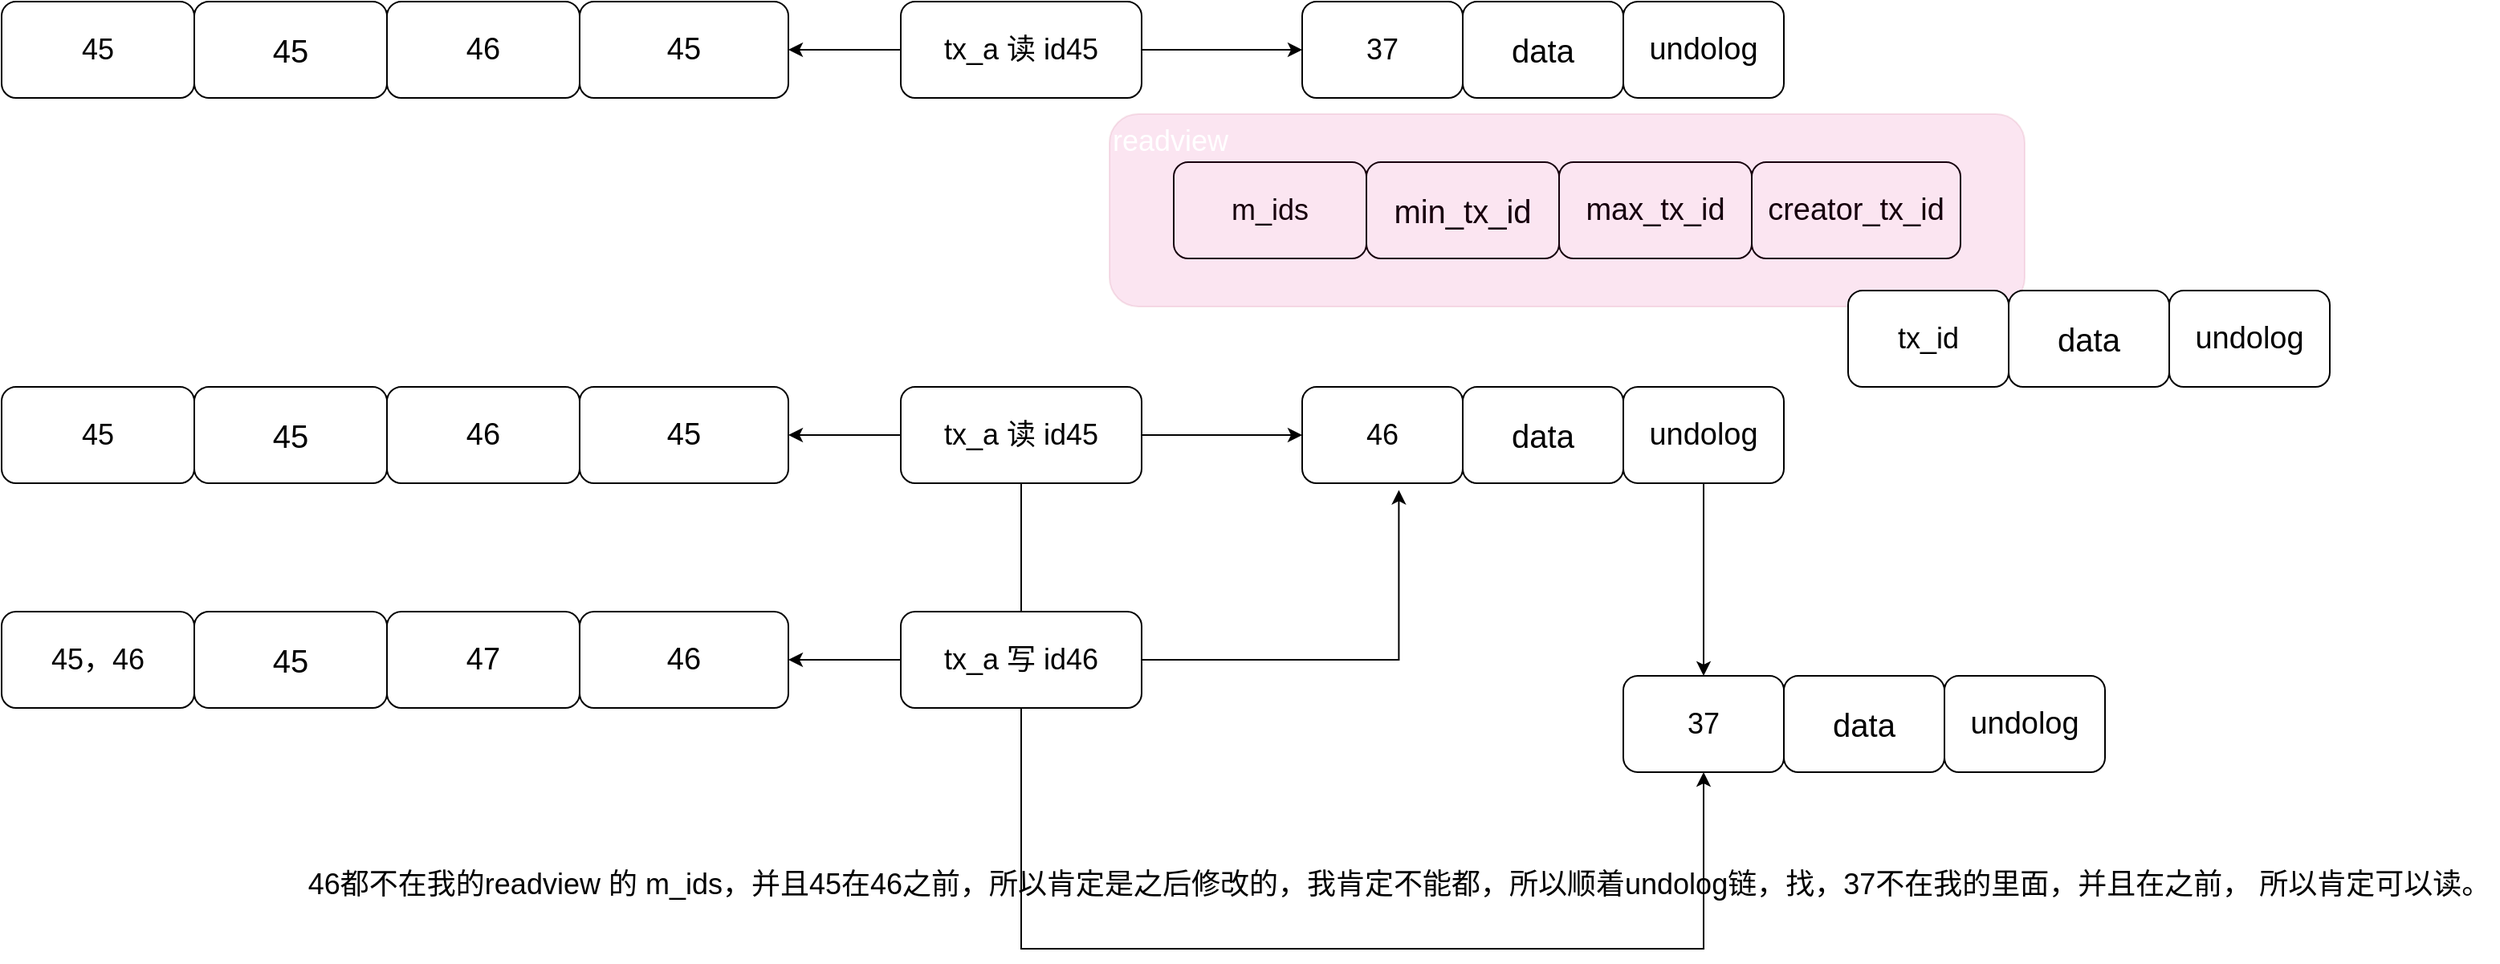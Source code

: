 <mxfile version="14.2.4" type="embed">
    <diagram id="A9o6Iy7a7-UDnX6YxSRD" name="Page-1">
        <mxGraphModel dx="2159" dy="2229" grid="1" gridSize="10" guides="1" tooltips="1" connect="1" arrows="1" fold="1" page="1" pageScale="1" pageWidth="1169" pageHeight="1654" math="0" shadow="0">
            <root>
                <mxCell id="0"/>
                <mxCell id="1" parent="0"/>
                <mxCell id="2" value="46" style="rounded=1;whiteSpace=wrap;html=1;fontSize=18;" vertex="1" parent="1">
                    <mxGeometry x="420" y="200" width="100" height="60" as="geometry"/>
                </mxCell>
                <mxCell id="3" value="data" style="rounded=1;whiteSpace=wrap;html=1;fontSize=20;" vertex="1" parent="1">
                    <mxGeometry x="520" y="200" width="100" height="60" as="geometry"/>
                </mxCell>
                <mxCell id="27" style="edgeStyle=orthogonalEdgeStyle;rounded=0;orthogonalLoop=1;jettySize=auto;html=1;fontSize=18;" edge="1" parent="1" source="4">
                    <mxGeometry relative="1" as="geometry">
                        <mxPoint x="670" y="380" as="targetPoint"/>
                    </mxGeometry>
                </mxCell>
                <mxCell id="4" value="undolog" style="rounded=1;whiteSpace=wrap;html=1;fontSize=19;" vertex="1" parent="1">
                    <mxGeometry x="620" y="200" width="100" height="60" as="geometry"/>
                </mxCell>
                <mxCell id="6" value="m_ids" style="rounded=1;whiteSpace=wrap;html=1;fontSize=18;" vertex="1" parent="1">
                    <mxGeometry x="340" y="60" width="120" height="60" as="geometry"/>
                </mxCell>
                <mxCell id="7" value="min_tx_id" style="rounded=1;whiteSpace=wrap;html=1;fontSize=20;" vertex="1" parent="1">
                    <mxGeometry x="460" y="60" width="120" height="60" as="geometry"/>
                </mxCell>
                <mxCell id="8" value="max_tx_id" style="rounded=1;whiteSpace=wrap;html=1;fontSize=19;" vertex="1" parent="1">
                    <mxGeometry x="580" y="60" width="120" height="60" as="geometry"/>
                </mxCell>
                <mxCell id="9" value="creator_tx_id" style="rounded=1;whiteSpace=wrap;html=1;fontSize=19;" vertex="1" parent="1">
                    <mxGeometry x="700" y="60" width="130" height="60" as="geometry"/>
                </mxCell>
                <mxCell id="11" value="readview" style="rounded=1;whiteSpace=wrap;html=1;fontSize=18;opacity=10;fillColor=#d80073;strokeColor=#A50040;fontColor=#ffffff;verticalAlign=top;align=left;" vertex="1" parent="1">
                    <mxGeometry x="300" y="30" width="570" height="120" as="geometry"/>
                </mxCell>
                <mxCell id="18" value="" style="edgeStyle=orthogonalEdgeStyle;rounded=0;orthogonalLoop=1;jettySize=auto;html=1;fontSize=18;" edge="1" parent="1" source="13" target="17">
                    <mxGeometry relative="1" as="geometry"/>
                </mxCell>
                <mxCell id="19" value="" style="edgeStyle=orthogonalEdgeStyle;rounded=0;orthogonalLoop=1;jettySize=auto;html=1;fontSize=18;" edge="1" parent="1" source="13" target="2">
                    <mxGeometry relative="1" as="geometry"/>
                </mxCell>
                <mxCell id="45" style="edgeStyle=orthogonalEdgeStyle;rounded=0;orthogonalLoop=1;jettySize=auto;html=1;entryX=0.5;entryY=1;entryDx=0;entryDy=0;fontSize=18;" edge="1" parent="1" source="13" target="29">
                    <mxGeometry relative="1" as="geometry">
                        <Array as="points">
                            <mxPoint x="245" y="550"/>
                            <mxPoint x="670" y="550"/>
                        </Array>
                    </mxGeometry>
                </mxCell>
                <mxCell id="13" value="tx_a 读 id45" style="rounded=1;whiteSpace=wrap;html=1;fontSize=18;" vertex="1" parent="1">
                    <mxGeometry x="170" y="200" width="150" height="60" as="geometry"/>
                </mxCell>
                <mxCell id="14" value="45" style="rounded=1;whiteSpace=wrap;html=1;fontSize=18;" vertex="1" parent="1">
                    <mxGeometry x="-390" y="200" width="120" height="60" as="geometry"/>
                </mxCell>
                <mxCell id="15" value="45" style="rounded=1;whiteSpace=wrap;html=1;fontSize=20;" vertex="1" parent="1">
                    <mxGeometry x="-270" y="200" width="120" height="60" as="geometry"/>
                </mxCell>
                <mxCell id="16" value="46" style="rounded=1;whiteSpace=wrap;html=1;fontSize=19;" vertex="1" parent="1">
                    <mxGeometry x="-150" y="200" width="120" height="60" as="geometry"/>
                </mxCell>
                <mxCell id="17" value="45" style="rounded=1;whiteSpace=wrap;html=1;fontSize=19;" vertex="1" parent="1">
                    <mxGeometry x="-30" y="200" width="130" height="60" as="geometry"/>
                </mxCell>
                <mxCell id="20" value="" style="edgeStyle=orthogonalEdgeStyle;rounded=0;orthogonalLoop=1;jettySize=auto;html=1;fontSize=18;" edge="1" parent="1" source="21" target="25">
                    <mxGeometry relative="1" as="geometry"/>
                </mxCell>
                <mxCell id="26" style="edgeStyle=orthogonalEdgeStyle;rounded=0;orthogonalLoop=1;jettySize=auto;html=1;entryX=0.602;entryY=1.07;entryDx=0;entryDy=0;entryPerimeter=0;fontSize=18;" edge="1" parent="1" source="21" target="2">
                    <mxGeometry relative="1" as="geometry"/>
                </mxCell>
                <mxCell id="21" value="tx_a 写 id46" style="rounded=1;whiteSpace=wrap;html=1;fontSize=18;" vertex="1" parent="1">
                    <mxGeometry x="170" y="340" width="150" height="60" as="geometry"/>
                </mxCell>
                <mxCell id="22" value="45，46" style="rounded=1;whiteSpace=wrap;html=1;fontSize=18;" vertex="1" parent="1">
                    <mxGeometry x="-390" y="340" width="120" height="60" as="geometry"/>
                </mxCell>
                <mxCell id="23" value="45" style="rounded=1;whiteSpace=wrap;html=1;fontSize=20;" vertex="1" parent="1">
                    <mxGeometry x="-270" y="340" width="120" height="60" as="geometry"/>
                </mxCell>
                <mxCell id="24" value="47" style="rounded=1;whiteSpace=wrap;html=1;fontSize=19;" vertex="1" parent="1">
                    <mxGeometry x="-150" y="340" width="120" height="60" as="geometry"/>
                </mxCell>
                <mxCell id="25" value="46" style="rounded=1;whiteSpace=wrap;html=1;fontSize=19;" vertex="1" parent="1">
                    <mxGeometry x="-30" y="340" width="130" height="60" as="geometry"/>
                </mxCell>
                <mxCell id="29" value="37" style="rounded=1;whiteSpace=wrap;html=1;fontSize=18;" vertex="1" parent="1">
                    <mxGeometry x="620" y="380" width="100" height="60" as="geometry"/>
                </mxCell>
                <mxCell id="30" value="data" style="rounded=1;whiteSpace=wrap;html=1;fontSize=20;" vertex="1" parent="1">
                    <mxGeometry x="720" y="380" width="100" height="60" as="geometry"/>
                </mxCell>
                <mxCell id="31" value="undolog" style="rounded=1;whiteSpace=wrap;html=1;fontSize=19;" vertex="1" parent="1">
                    <mxGeometry x="820" y="380" width="100" height="60" as="geometry"/>
                </mxCell>
                <mxCell id="32" value="tx_id" style="rounded=1;whiteSpace=wrap;html=1;fontSize=18;" vertex="1" parent="1">
                    <mxGeometry x="760" y="140" width="100" height="60" as="geometry"/>
                </mxCell>
                <mxCell id="33" value="data" style="rounded=1;whiteSpace=wrap;html=1;fontSize=20;" vertex="1" parent="1">
                    <mxGeometry x="860" y="140" width="100" height="60" as="geometry"/>
                </mxCell>
                <mxCell id="34" value="undolog" style="rounded=1;whiteSpace=wrap;html=1;fontSize=19;" vertex="1" parent="1">
                    <mxGeometry x="960" y="140" width="100" height="60" as="geometry"/>
                </mxCell>
                <mxCell id="35" value="37" style="rounded=1;whiteSpace=wrap;html=1;fontSize=18;" vertex="1" parent="1">
                    <mxGeometry x="420" y="-40" width="100" height="60" as="geometry"/>
                </mxCell>
                <mxCell id="36" value="data" style="rounded=1;whiteSpace=wrap;html=1;fontSize=20;" vertex="1" parent="1">
                    <mxGeometry x="520" y="-40" width="100" height="60" as="geometry"/>
                </mxCell>
                <mxCell id="37" value="undolog" style="rounded=1;whiteSpace=wrap;html=1;fontSize=19;" vertex="1" parent="1">
                    <mxGeometry x="620" y="-40" width="100" height="60" as="geometry"/>
                </mxCell>
                <mxCell id="38" value="" style="edgeStyle=orthogonalEdgeStyle;rounded=0;orthogonalLoop=1;jettySize=auto;html=1;fontSize=18;" edge="1" parent="1" source="40" target="44">
                    <mxGeometry relative="1" as="geometry"/>
                </mxCell>
                <mxCell id="39" value="" style="edgeStyle=orthogonalEdgeStyle;rounded=0;orthogonalLoop=1;jettySize=auto;html=1;fontSize=18;" edge="1" parent="1" source="40" target="35">
                    <mxGeometry relative="1" as="geometry"/>
                </mxCell>
                <mxCell id="40" value="tx_a 读 id45" style="rounded=1;whiteSpace=wrap;html=1;fontSize=18;" vertex="1" parent="1">
                    <mxGeometry x="170" y="-40" width="150" height="60" as="geometry"/>
                </mxCell>
                <mxCell id="41" value="45" style="rounded=1;whiteSpace=wrap;html=1;fontSize=18;" vertex="1" parent="1">
                    <mxGeometry x="-390" y="-40" width="120" height="60" as="geometry"/>
                </mxCell>
                <mxCell id="42" value="45" style="rounded=1;whiteSpace=wrap;html=1;fontSize=20;" vertex="1" parent="1">
                    <mxGeometry x="-270" y="-40" width="120" height="60" as="geometry"/>
                </mxCell>
                <mxCell id="43" value="46" style="rounded=1;whiteSpace=wrap;html=1;fontSize=19;" vertex="1" parent="1">
                    <mxGeometry x="-150" y="-40" width="120" height="60" as="geometry"/>
                </mxCell>
                <mxCell id="44" value="45" style="rounded=1;whiteSpace=wrap;html=1;fontSize=19;" vertex="1" parent="1">
                    <mxGeometry x="-30" y="-40" width="130" height="60" as="geometry"/>
                </mxCell>
                <mxCell id="46" value="46都不在我的readview 的 m_ids，并且45在46之前，所以肯定是之后修改的，我肯定不能都，所以顺着undolog链，找，37不在我的里面，并且在之前， 所以肯定可以读。" style="text;html=1;align=center;verticalAlign=middle;resizable=0;points=[];autosize=1;fontSize=18;" vertex="1" parent="1">
                    <mxGeometry x="-205" y="495" width="1370" height="30" as="geometry"/>
                </mxCell>
            </root>
        </mxGraphModel>
    </diagram>
</mxfile>